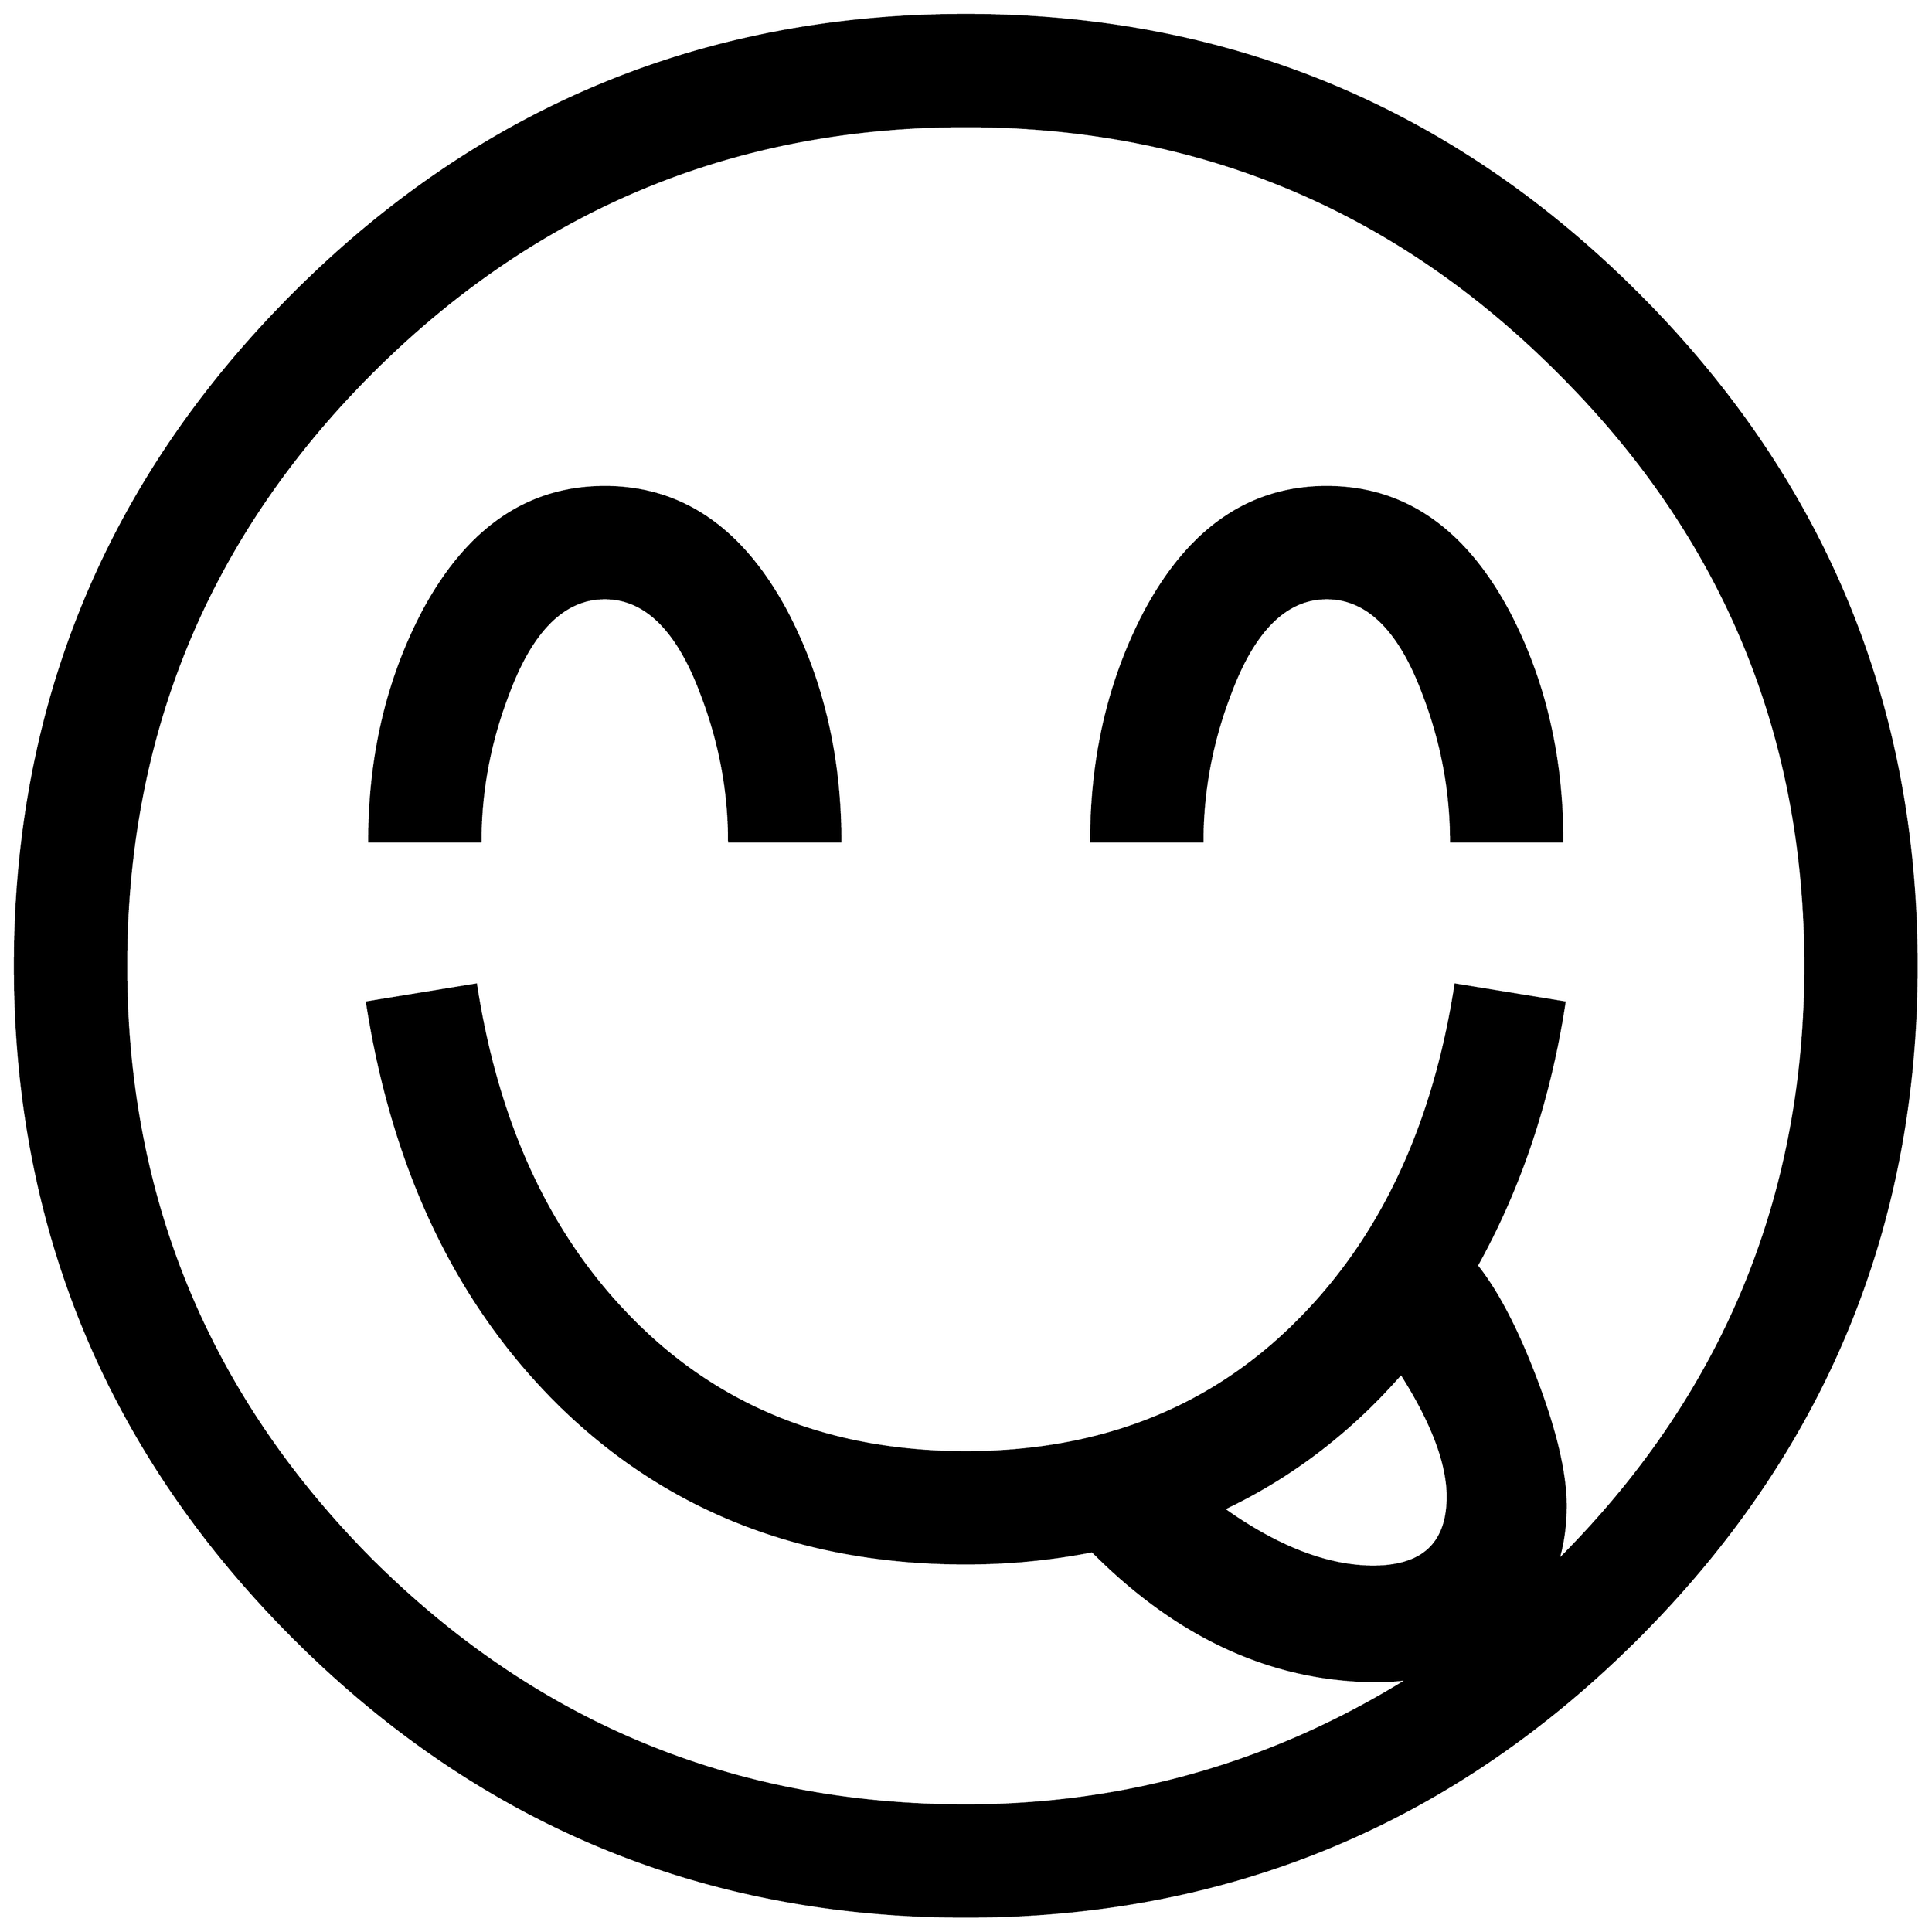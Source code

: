 


\begin{tikzpicture}[y=0.80pt, x=0.80pt, yscale=-1.0, xscale=1.0, inner sep=0pt, outer sep=0pt]
\begin{scope}[shift={(100.0,1706.0)},nonzero rule]
  \path[draw=.,fill=.,line width=1.600pt] (1794.0,-582.0) ..
    controls (1794.0,-346.0) and (1710.333,-144.333) ..
    (1543.0,23.0) .. controls (1375.667,190.333) and (1174.0,274.0)
    .. (938.0,274.0) .. controls (702.0,274.0) and (500.333,190.333)
    .. (333.0,23.0) .. controls (165.667,-144.333) and (82.0,-346.0)
    .. (82.0,-582.0) .. controls (82.0,-818.0) and
    (165.667,-1019.667) .. (333.0,-1187.0) .. controls
    (500.333,-1354.333) and (702.0,-1438.0) .. (938.0,-1438.0) ..
    controls (1174.0,-1438.0) and (1375.667,-1354.333) ..
    (1543.0,-1187.0) .. controls (1710.333,-1019.667) and
    (1794.0,-818.0) .. (1794.0,-582.0) -- cycle(1694.0,-582.0)
    .. controls (1694.0,-790.667) and (1620.0,-968.667) ..
    (1472.0,-1116.0) .. controls (1324.667,-1264.0) and
    (1146.667,-1338.0) .. (938.0,-1338.0) .. controls
    (729.333,-1338.0) and (551.0,-1264.0) .. (403.0,-1116.0) ..
    controls (255.667,-968.667) and (182.0,-790.667) .. (182.0,-582.0)
    .. controls (182.0,-373.333) and (255.667,-195.0) ..
    (403.0,-47.0) .. controls (551.0,100.333) and (729.333,174.0) ..
    (938.0,174.0) .. controls (1082.0,174.0) and (1215.0,136.0)
    .. (1337.0,60.0) .. controls (1327.0,61.333) and (1317.667,62.0)
    .. (1309.0,62.0) .. controls (1215.0,62.0) and (1129.333,23.0)
    .. (1052.0,-55.0) .. controls (1014.667,-47.667) and
    (976.667,-44.0) .. (938.0,-44.0) .. controls (790.667,-44.0) and
    (668.333,-92.0) .. (571.0,-188.0) .. controls (479.667,-278.667)
    and (422.333,-399.0) .. (399.0,-549.0) -- (497.0,-565.0) ..
    controls (516.333,-439.667) and (562.667,-339.667) .. (636.0,-265.0)
    .. controls (714.667,-184.333) and (815.333,-144.0) ..
    (938.0,-144.0) .. controls (1060.667,-144.0) and
    (1161.333,-184.333) .. (1240.0,-265.0) .. controls
    (1313.333,-339.667) and (1359.667,-439.667) .. (1379.0,-565.0) --
    (1477.0,-549.0) .. controls (1463.667,-461.667) and
    (1437.333,-382.667) .. (1398.0,-312.0) .. controls
    (1416.667,-288.667) and (1434.667,-254.0) .. (1452.0,-208.0) ..
    controls (1469.333,-162.0) and (1478.0,-124.667) ..
    (1478.0,-96.0) .. controls (1478.0,-78.0) and (1475.667,-61.333)
    .. (1471.0,-46.0) .. controls (1619.667,-194.0) and
    (1694.0,-372.667) .. (1694.0,-582.0) -- cycle(1372.0,-104.0)
    .. controls (1372.0,-134.0) and (1358.0,-171.0) ..
    (1330.0,-215.0) .. controls (1284.0,-162.333) and
    (1230.667,-121.667) .. (1170.0,-93.0) .. controls (1218.667,-58.333)
    and (1263.667,-41.0) .. (1305.0,-41.0) .. controls
    (1349.667,-41.0) and (1372.0,-62.0) .. (1372.0,-104.0) --
    cycle(1475.0,-694.0) -- (1375.0,-694.0) .. controls
    (1375.0,-739.333) and (1366.667,-783.667) .. (1350.0,-827.0) ..
    controls (1328.667,-884.333) and (1299.667,-913.0) ..
    (1263.0,-913.0) .. controls (1226.333,-913.0) and
    (1197.333,-884.333) .. (1176.0,-827.0) .. controls
    (1159.333,-783.667) and (1151.0,-739.333) .. (1151.0,-694.0) --
    (1051.0,-694.0) .. controls (1051.0,-770.0) and
    (1067.0,-838.667) .. (1099.0,-900.0) .. controls
    (1139.0,-975.333) and (1193.667,-1013.0) .. (1263.0,-1013.0) ..
    controls (1332.333,-1013.0) and (1387.0,-975.333) ..
    (1427.0,-900.0) .. controls (1459.0,-838.667) and
    (1475.0,-770.0) .. (1475.0,-694.0) -- cycle(825.0,-694.0) --
    (725.0,-694.0) .. controls (725.0,-739.333) and (716.667,-783.667)
    .. (700.0,-827.0) .. controls (678.667,-884.333) and
    (649.667,-913.0) .. (613.0,-913.0) .. controls (576.333,-913.0)
    and (547.333,-884.333) .. (526.0,-827.0) .. controls
    (509.333,-783.667) and (501.0,-739.333) .. (501.0,-694.0) --
    (401.0,-694.0) .. controls (401.0,-770.0) and (417.0,-838.667)
    .. (449.0,-900.0) .. controls (489.0,-975.333) and
    (543.667,-1013.0) .. (613.0,-1013.0) .. controls
    (682.333,-1013.0) and (737.0,-975.333) .. (777.0,-900.0) ..
    controls (809.0,-838.667) and (825.0,-770.0) .. (825.0,-694.0)
    -- cycle;
\end{scope}

\end{tikzpicture}

